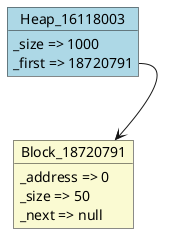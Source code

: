 @startuml object
object Heap_16118003#LightBlue {
  _size => 1000
  _first => 18720791
}
object Block_18720791#LightGoldenRodYellow {
  _address => 0
  _size => 50
  _next => null
}
Heap_16118003::_first --> Block_18720791
@enduml
